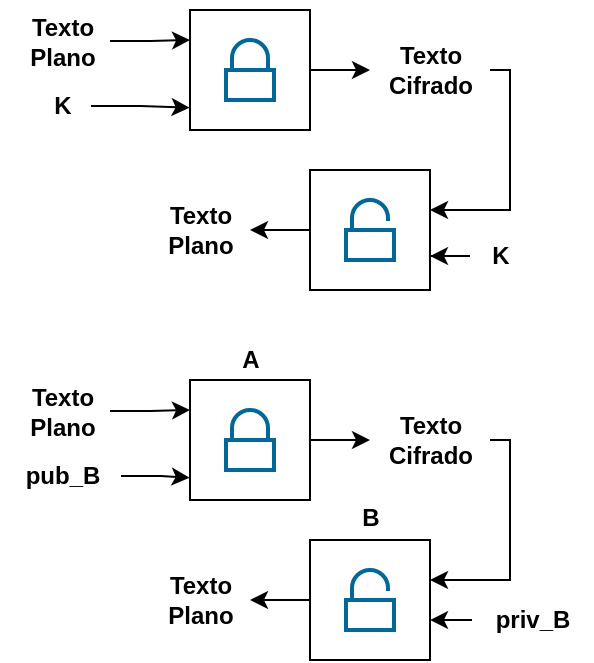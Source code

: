 <mxfile version="26.0.11">
  <diagram name="Página-1" id="yk4p5NfUcrVmfH9kB3IH">
    <mxGraphModel dx="1309" dy="622" grid="0" gridSize="10" guides="1" tooltips="1" connect="1" arrows="1" fold="1" page="1" pageScale="1" pageWidth="827" pageHeight="1169" math="0" shadow="0">
      <root>
        <mxCell id="0" />
        <mxCell id="1" parent="0" />
        <mxCell id="OQd5zt1Ku8iusi2i4V9Q-22" style="edgeStyle=orthogonalEdgeStyle;rounded=0;orthogonalLoop=1;jettySize=auto;html=1;exitX=0;exitY=0.5;exitDx=0;exitDy=0;" parent="1" source="OQd5zt1Ku8iusi2i4V9Q-6" target="OQd5zt1Ku8iusi2i4V9Q-21" edge="1">
          <mxGeometry relative="1" as="geometry" />
        </mxCell>
        <mxCell id="OQd5zt1Ku8iusi2i4V9Q-6" value="" style="rounded=0;whiteSpace=wrap;html=1;" parent="1" vertex="1">
          <mxGeometry x="280" y="470" width="60" height="60" as="geometry" />
        </mxCell>
        <mxCell id="OQd5zt1Ku8iusi2i4V9Q-13" style="edgeStyle=orthogonalEdgeStyle;rounded=0;orthogonalLoop=1;jettySize=auto;html=1;entryX=0;entryY=0.5;entryDx=0;entryDy=0;entryPerimeter=0;" parent="1" source="OQd5zt1Ku8iusi2i4V9Q-7" target="OQd5zt1Ku8iusi2i4V9Q-14" edge="1">
          <mxGeometry relative="1" as="geometry">
            <mxPoint x="360" y="420" as="targetPoint" />
          </mxGeometry>
        </mxCell>
        <mxCell id="OQd5zt1Ku8iusi2i4V9Q-7" value="" style="rounded=0;whiteSpace=wrap;html=1;" parent="1" vertex="1">
          <mxGeometry x="220" y="390" width="60" height="60" as="geometry" />
        </mxCell>
        <mxCell id="OQd5zt1Ku8iusi2i4V9Q-11" style="edgeStyle=orthogonalEdgeStyle;rounded=0;orthogonalLoop=1;jettySize=auto;html=1;entryX=0;entryY=0.25;entryDx=0;entryDy=0;" parent="1" source="OQd5zt1Ku8iusi2i4V9Q-8" target="OQd5zt1Ku8iusi2i4V9Q-7" edge="1">
          <mxGeometry relative="1" as="geometry" />
        </mxCell>
        <mxCell id="OQd5zt1Ku8iusi2i4V9Q-8" value="&lt;div&gt;Texto&lt;/div&gt;&lt;div&gt;Plano&lt;/div&gt;" style="text;html=1;align=center;verticalAlign=middle;resizable=0;points=[];autosize=1;strokeColor=none;fillColor=none;fontStyle=1" parent="1" vertex="1">
          <mxGeometry x="131" y="385" width="49" height="41" as="geometry" />
        </mxCell>
        <mxCell id="OQd5zt1Ku8iusi2i4V9Q-9" value="&lt;div&gt;K&lt;/div&gt;" style="text;html=1;align=center;verticalAlign=middle;resizable=0;points=[];autosize=1;strokeColor=none;fillColor=none;fontStyle=1" parent="1" vertex="1">
          <mxGeometry x="140.5" y="423" width="30" height="30" as="geometry" />
        </mxCell>
        <mxCell id="OQd5zt1Ku8iusi2i4V9Q-14" value="&lt;div&gt;Texto&lt;/div&gt;&lt;div&gt;Cifrado&lt;br&gt;&lt;/div&gt;" style="text;html=1;align=center;verticalAlign=middle;resizable=0;points=[];autosize=1;strokeColor=none;fillColor=none;fontStyle=1" parent="1" vertex="1">
          <mxGeometry x="310" y="400" width="60" height="40" as="geometry" />
        </mxCell>
        <mxCell id="OQd5zt1Ku8iusi2i4V9Q-15" style="edgeStyle=orthogonalEdgeStyle;rounded=0;orthogonalLoop=1;jettySize=auto;html=1;entryX=1;entryY=0.333;entryDx=0;entryDy=0;entryPerimeter=0;" parent="1" source="OQd5zt1Ku8iusi2i4V9Q-14" target="OQd5zt1Ku8iusi2i4V9Q-6" edge="1">
          <mxGeometry relative="1" as="geometry">
            <Array as="points">
              <mxPoint x="380" y="420" />
              <mxPoint x="380" y="490" />
            </Array>
          </mxGeometry>
        </mxCell>
        <mxCell id="OQd5zt1Ku8iusi2i4V9Q-17" value="K" style="text;html=1;align=center;verticalAlign=middle;resizable=0;points=[];autosize=1;strokeColor=none;fillColor=none;fontStyle=1" parent="1" vertex="1">
          <mxGeometry x="360" y="498" width="30" height="30" as="geometry" />
        </mxCell>
        <mxCell id="OQd5zt1Ku8iusi2i4V9Q-18" style="edgeStyle=orthogonalEdgeStyle;rounded=0;orthogonalLoop=1;jettySize=auto;html=1;entryX=1;entryY=0.717;entryDx=0;entryDy=0;entryPerimeter=0;" parent="1" source="OQd5zt1Ku8iusi2i4V9Q-17" target="OQd5zt1Ku8iusi2i4V9Q-6" edge="1">
          <mxGeometry relative="1" as="geometry" />
        </mxCell>
        <mxCell id="OQd5zt1Ku8iusi2i4V9Q-21" value="&lt;div&gt;Texto&lt;/div&gt;&lt;div&gt;Plano&lt;/div&gt;" style="text;html=1;align=center;verticalAlign=middle;resizable=0;points=[];autosize=1;strokeColor=none;fillColor=none;fontStyle=1" parent="1" vertex="1">
          <mxGeometry x="200" y="480" width="50" height="40" as="geometry" />
        </mxCell>
        <mxCell id="OQd5zt1Ku8iusi2i4V9Q-23" value="" style="html=1;verticalLabelPosition=bottom;align=center;labelBackgroundColor=#ffffff;verticalAlign=top;strokeWidth=2;strokeColor=light-dark(#036897, #ededed);shadow=0;dashed=0;shape=mxgraph.ios7.icons.unlocked;" parent="1" vertex="1">
          <mxGeometry x="298" y="485" width="24" height="30" as="geometry" />
        </mxCell>
        <mxCell id="OQd5zt1Ku8iusi2i4V9Q-24" value="" style="html=1;verticalLabelPosition=bottom;align=center;labelBackgroundColor=#ffffff;verticalAlign=top;strokeWidth=2;strokeColor=light-dark(#036897, #32a0ff);shadow=0;dashed=0;shape=mxgraph.ios7.icons.locked;" parent="1" vertex="1">
          <mxGeometry x="238" y="405" width="24" height="30" as="geometry" />
        </mxCell>
        <mxCell id="OQd5zt1Ku8iusi2i4V9Q-26" style="edgeStyle=orthogonalEdgeStyle;rounded=0;orthogonalLoop=1;jettySize=auto;html=1;entryX=-0.003;entryY=0.814;entryDx=0;entryDy=0;entryPerimeter=0;" parent="1" source="OQd5zt1Ku8iusi2i4V9Q-9" target="OQd5zt1Ku8iusi2i4V9Q-7" edge="1">
          <mxGeometry relative="1" as="geometry" />
        </mxCell>
        <mxCell id="zcF08zmWCknQUNf7fidN-1" style="edgeStyle=orthogonalEdgeStyle;rounded=0;orthogonalLoop=1;jettySize=auto;html=1;exitX=0;exitY=0.5;exitDx=0;exitDy=0;" edge="1" parent="1" source="zcF08zmWCknQUNf7fidN-2" target="zcF08zmWCknQUNf7fidN-12">
          <mxGeometry relative="1" as="geometry" />
        </mxCell>
        <mxCell id="zcF08zmWCknQUNf7fidN-2" value="" style="rounded=0;whiteSpace=wrap;html=1;" vertex="1" parent="1">
          <mxGeometry x="280" y="655" width="60" height="60" as="geometry" />
        </mxCell>
        <mxCell id="zcF08zmWCknQUNf7fidN-3" style="edgeStyle=orthogonalEdgeStyle;rounded=0;orthogonalLoop=1;jettySize=auto;html=1;entryX=0;entryY=0.5;entryDx=0;entryDy=0;entryPerimeter=0;" edge="1" parent="1" source="zcF08zmWCknQUNf7fidN-4" target="zcF08zmWCknQUNf7fidN-8">
          <mxGeometry relative="1" as="geometry">
            <mxPoint x="360" y="605" as="targetPoint" />
          </mxGeometry>
        </mxCell>
        <mxCell id="zcF08zmWCknQUNf7fidN-4" value="" style="rounded=0;whiteSpace=wrap;html=1;" vertex="1" parent="1">
          <mxGeometry x="220" y="575" width="60" height="60" as="geometry" />
        </mxCell>
        <mxCell id="zcF08zmWCknQUNf7fidN-5" style="edgeStyle=orthogonalEdgeStyle;rounded=0;orthogonalLoop=1;jettySize=auto;html=1;entryX=0;entryY=0.25;entryDx=0;entryDy=0;" edge="1" parent="1" source="zcF08zmWCknQUNf7fidN-6" target="zcF08zmWCknQUNf7fidN-4">
          <mxGeometry relative="1" as="geometry" />
        </mxCell>
        <mxCell id="zcF08zmWCknQUNf7fidN-6" value="&lt;div&gt;Texto&lt;/div&gt;&lt;div&gt;Plano&lt;/div&gt;" style="text;html=1;align=center;verticalAlign=middle;resizable=0;points=[];autosize=1;strokeColor=none;fillColor=none;fontStyle=1" vertex="1" parent="1">
          <mxGeometry x="131" y="570" width="49" height="41" as="geometry" />
        </mxCell>
        <mxCell id="zcF08zmWCknQUNf7fidN-7" value="pub_B" style="text;html=1;align=center;verticalAlign=middle;resizable=0;points=[];autosize=1;strokeColor=none;fillColor=none;fontStyle=1" vertex="1" parent="1">
          <mxGeometry x="125.5" y="608" width="60" height="30" as="geometry" />
        </mxCell>
        <mxCell id="zcF08zmWCknQUNf7fidN-8" value="&lt;div&gt;Texto&lt;/div&gt;&lt;div&gt;Cifrado&lt;br&gt;&lt;/div&gt;" style="text;html=1;align=center;verticalAlign=middle;resizable=0;points=[];autosize=1;strokeColor=none;fillColor=none;fontStyle=1" vertex="1" parent="1">
          <mxGeometry x="310" y="585" width="60" height="40" as="geometry" />
        </mxCell>
        <mxCell id="zcF08zmWCknQUNf7fidN-9" style="edgeStyle=orthogonalEdgeStyle;rounded=0;orthogonalLoop=1;jettySize=auto;html=1;entryX=1;entryY=0.333;entryDx=0;entryDy=0;entryPerimeter=0;" edge="1" parent="1" source="zcF08zmWCknQUNf7fidN-8" target="zcF08zmWCknQUNf7fidN-2">
          <mxGeometry relative="1" as="geometry">
            <Array as="points">
              <mxPoint x="380" y="605" />
              <mxPoint x="380" y="675" />
            </Array>
          </mxGeometry>
        </mxCell>
        <mxCell id="zcF08zmWCknQUNf7fidN-10" value="priv_B" style="text;html=1;align=center;verticalAlign=middle;resizable=0;points=[];autosize=1;strokeColor=none;fillColor=none;fontStyle=1" vertex="1" parent="1">
          <mxGeometry x="361" y="680" width="60" height="30" as="geometry" />
        </mxCell>
        <mxCell id="zcF08zmWCknQUNf7fidN-12" value="&lt;div&gt;Texto&lt;/div&gt;&lt;div&gt;Plano&lt;/div&gt;" style="text;html=1;align=center;verticalAlign=middle;resizable=0;points=[];autosize=1;strokeColor=none;fillColor=none;fontStyle=1" vertex="1" parent="1">
          <mxGeometry x="200" y="665" width="50" height="40" as="geometry" />
        </mxCell>
        <mxCell id="zcF08zmWCknQUNf7fidN-13" value="" style="html=1;verticalLabelPosition=bottom;align=center;labelBackgroundColor=#ffffff;verticalAlign=top;strokeWidth=2;strokeColor=light-dark(#036897, #ededed);shadow=0;dashed=0;shape=mxgraph.ios7.icons.unlocked;" vertex="1" parent="1">
          <mxGeometry x="298" y="670" width="24" height="30" as="geometry" />
        </mxCell>
        <mxCell id="zcF08zmWCknQUNf7fidN-14" value="" style="html=1;verticalLabelPosition=bottom;align=center;labelBackgroundColor=#ffffff;verticalAlign=top;strokeWidth=2;strokeColor=light-dark(#036897, #32a0ff);shadow=0;dashed=0;shape=mxgraph.ios7.icons.locked;" vertex="1" parent="1">
          <mxGeometry x="238" y="590" width="24" height="30" as="geometry" />
        </mxCell>
        <mxCell id="zcF08zmWCknQUNf7fidN-15" style="edgeStyle=orthogonalEdgeStyle;rounded=0;orthogonalLoop=1;jettySize=auto;html=1;entryX=-0.003;entryY=0.814;entryDx=0;entryDy=0;entryPerimeter=0;" edge="1" parent="1" source="zcF08zmWCknQUNf7fidN-7" target="zcF08zmWCknQUNf7fidN-4">
          <mxGeometry relative="1" as="geometry" />
        </mxCell>
        <mxCell id="zcF08zmWCknQUNf7fidN-16" value="A" style="text;html=1;align=center;verticalAlign=middle;resizable=0;points=[];autosize=1;strokeColor=none;fillColor=none;fontStyle=1" vertex="1" parent="1">
          <mxGeometry x="235" y="550" width="30" height="30" as="geometry" />
        </mxCell>
        <mxCell id="zcF08zmWCknQUNf7fidN-17" value="B" style="text;html=1;align=center;verticalAlign=middle;resizable=0;points=[];autosize=1;strokeColor=none;fillColor=none;fontStyle=1" vertex="1" parent="1">
          <mxGeometry x="295" y="629" width="30" height="30" as="geometry" />
        </mxCell>
        <mxCell id="zcF08zmWCknQUNf7fidN-18" style="edgeStyle=orthogonalEdgeStyle;rounded=0;orthogonalLoop=1;jettySize=auto;html=1;entryX=1;entryY=0.667;entryDx=0;entryDy=0;entryPerimeter=0;" edge="1" parent="1" source="zcF08zmWCknQUNf7fidN-10" target="zcF08zmWCknQUNf7fidN-2">
          <mxGeometry relative="1" as="geometry" />
        </mxCell>
      </root>
    </mxGraphModel>
  </diagram>
</mxfile>
